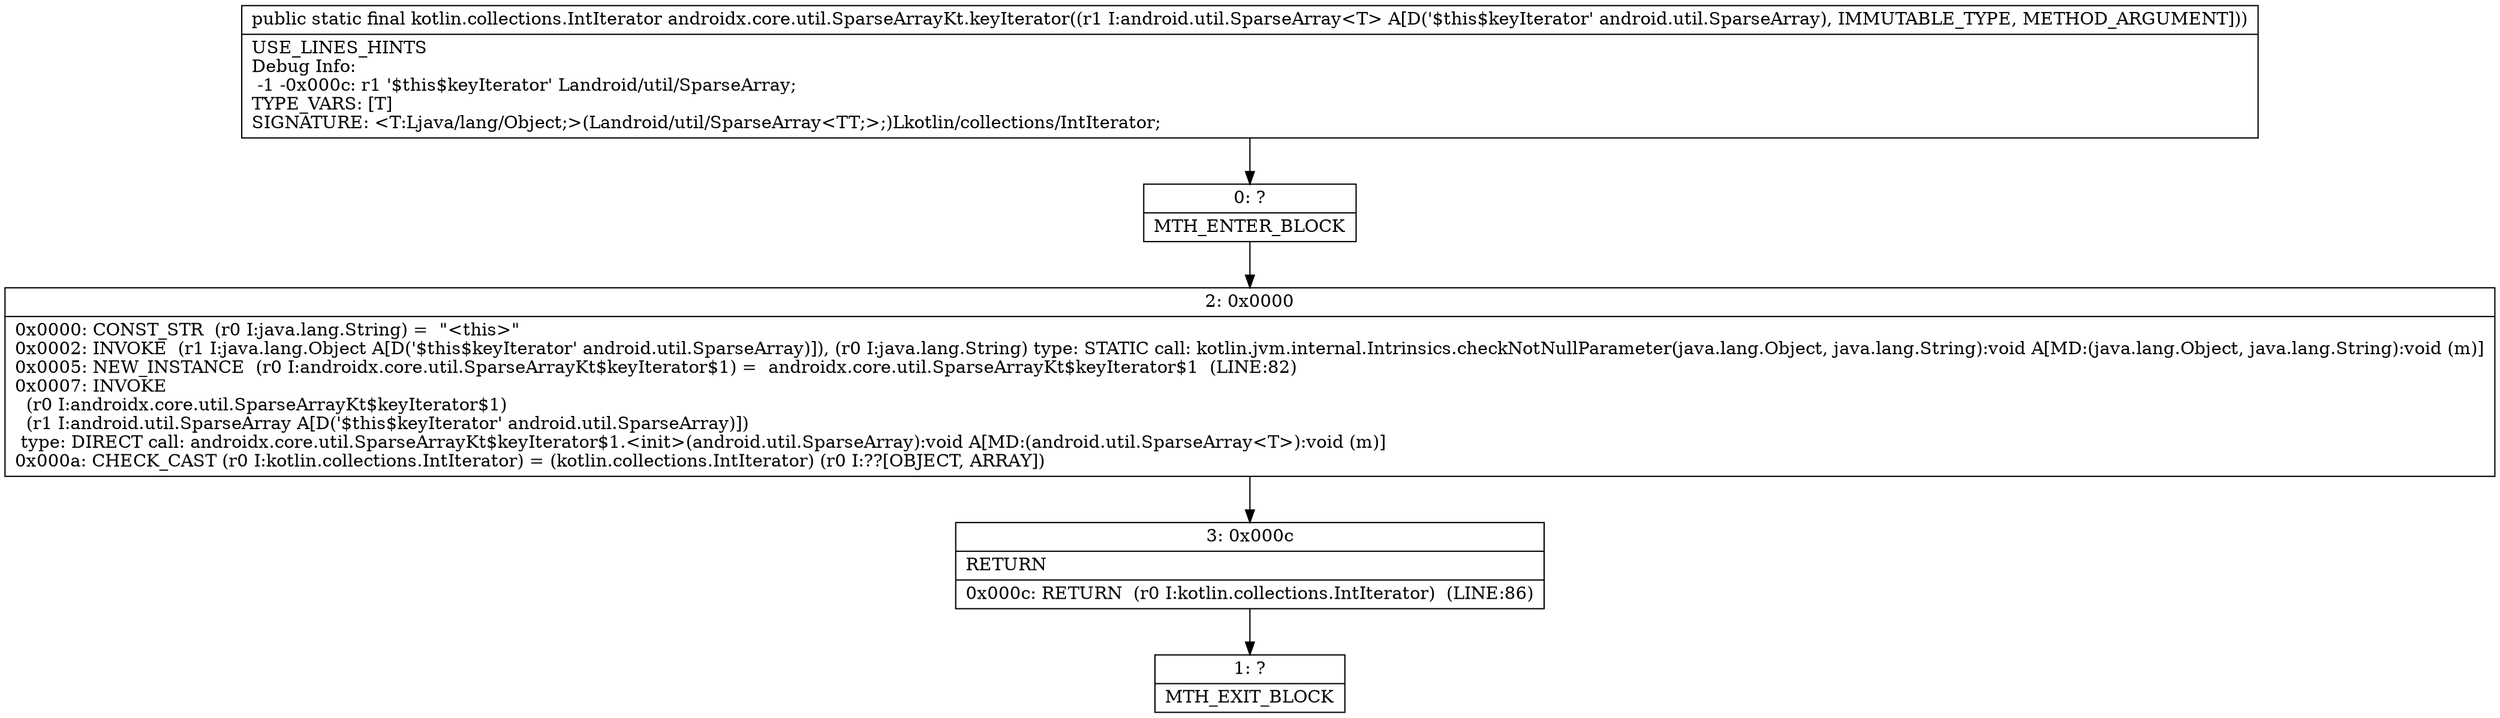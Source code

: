 digraph "CFG forandroidx.core.util.SparseArrayKt.keyIterator(Landroid\/util\/SparseArray;)Lkotlin\/collections\/IntIterator;" {
Node_0 [shape=record,label="{0\:\ ?|MTH_ENTER_BLOCK\l}"];
Node_2 [shape=record,label="{2\:\ 0x0000|0x0000: CONST_STR  (r0 I:java.lang.String) =  \"\<this\>\" \l0x0002: INVOKE  (r1 I:java.lang.Object A[D('$this$keyIterator' android.util.SparseArray)]), (r0 I:java.lang.String) type: STATIC call: kotlin.jvm.internal.Intrinsics.checkNotNullParameter(java.lang.Object, java.lang.String):void A[MD:(java.lang.Object, java.lang.String):void (m)]\l0x0005: NEW_INSTANCE  (r0 I:androidx.core.util.SparseArrayKt$keyIterator$1) =  androidx.core.util.SparseArrayKt$keyIterator$1  (LINE:82)\l0x0007: INVOKE  \l  (r0 I:androidx.core.util.SparseArrayKt$keyIterator$1)\l  (r1 I:android.util.SparseArray A[D('$this$keyIterator' android.util.SparseArray)])\l type: DIRECT call: androidx.core.util.SparseArrayKt$keyIterator$1.\<init\>(android.util.SparseArray):void A[MD:(android.util.SparseArray\<T\>):void (m)]\l0x000a: CHECK_CAST (r0 I:kotlin.collections.IntIterator) = (kotlin.collections.IntIterator) (r0 I:??[OBJECT, ARRAY]) \l}"];
Node_3 [shape=record,label="{3\:\ 0x000c|RETURN\l|0x000c: RETURN  (r0 I:kotlin.collections.IntIterator)  (LINE:86)\l}"];
Node_1 [shape=record,label="{1\:\ ?|MTH_EXIT_BLOCK\l}"];
MethodNode[shape=record,label="{public static final kotlin.collections.IntIterator androidx.core.util.SparseArrayKt.keyIterator((r1 I:android.util.SparseArray\<T\> A[D('$this$keyIterator' android.util.SparseArray), IMMUTABLE_TYPE, METHOD_ARGUMENT]))  | USE_LINES_HINTS\lDebug Info:\l  \-1 \-0x000c: r1 '$this$keyIterator' Landroid\/util\/SparseArray;\lTYPE_VARS: [T]\lSIGNATURE: \<T:Ljava\/lang\/Object;\>(Landroid\/util\/SparseArray\<TT;\>;)Lkotlin\/collections\/IntIterator;\l}"];
MethodNode -> Node_0;Node_0 -> Node_2;
Node_2 -> Node_3;
Node_3 -> Node_1;
}


